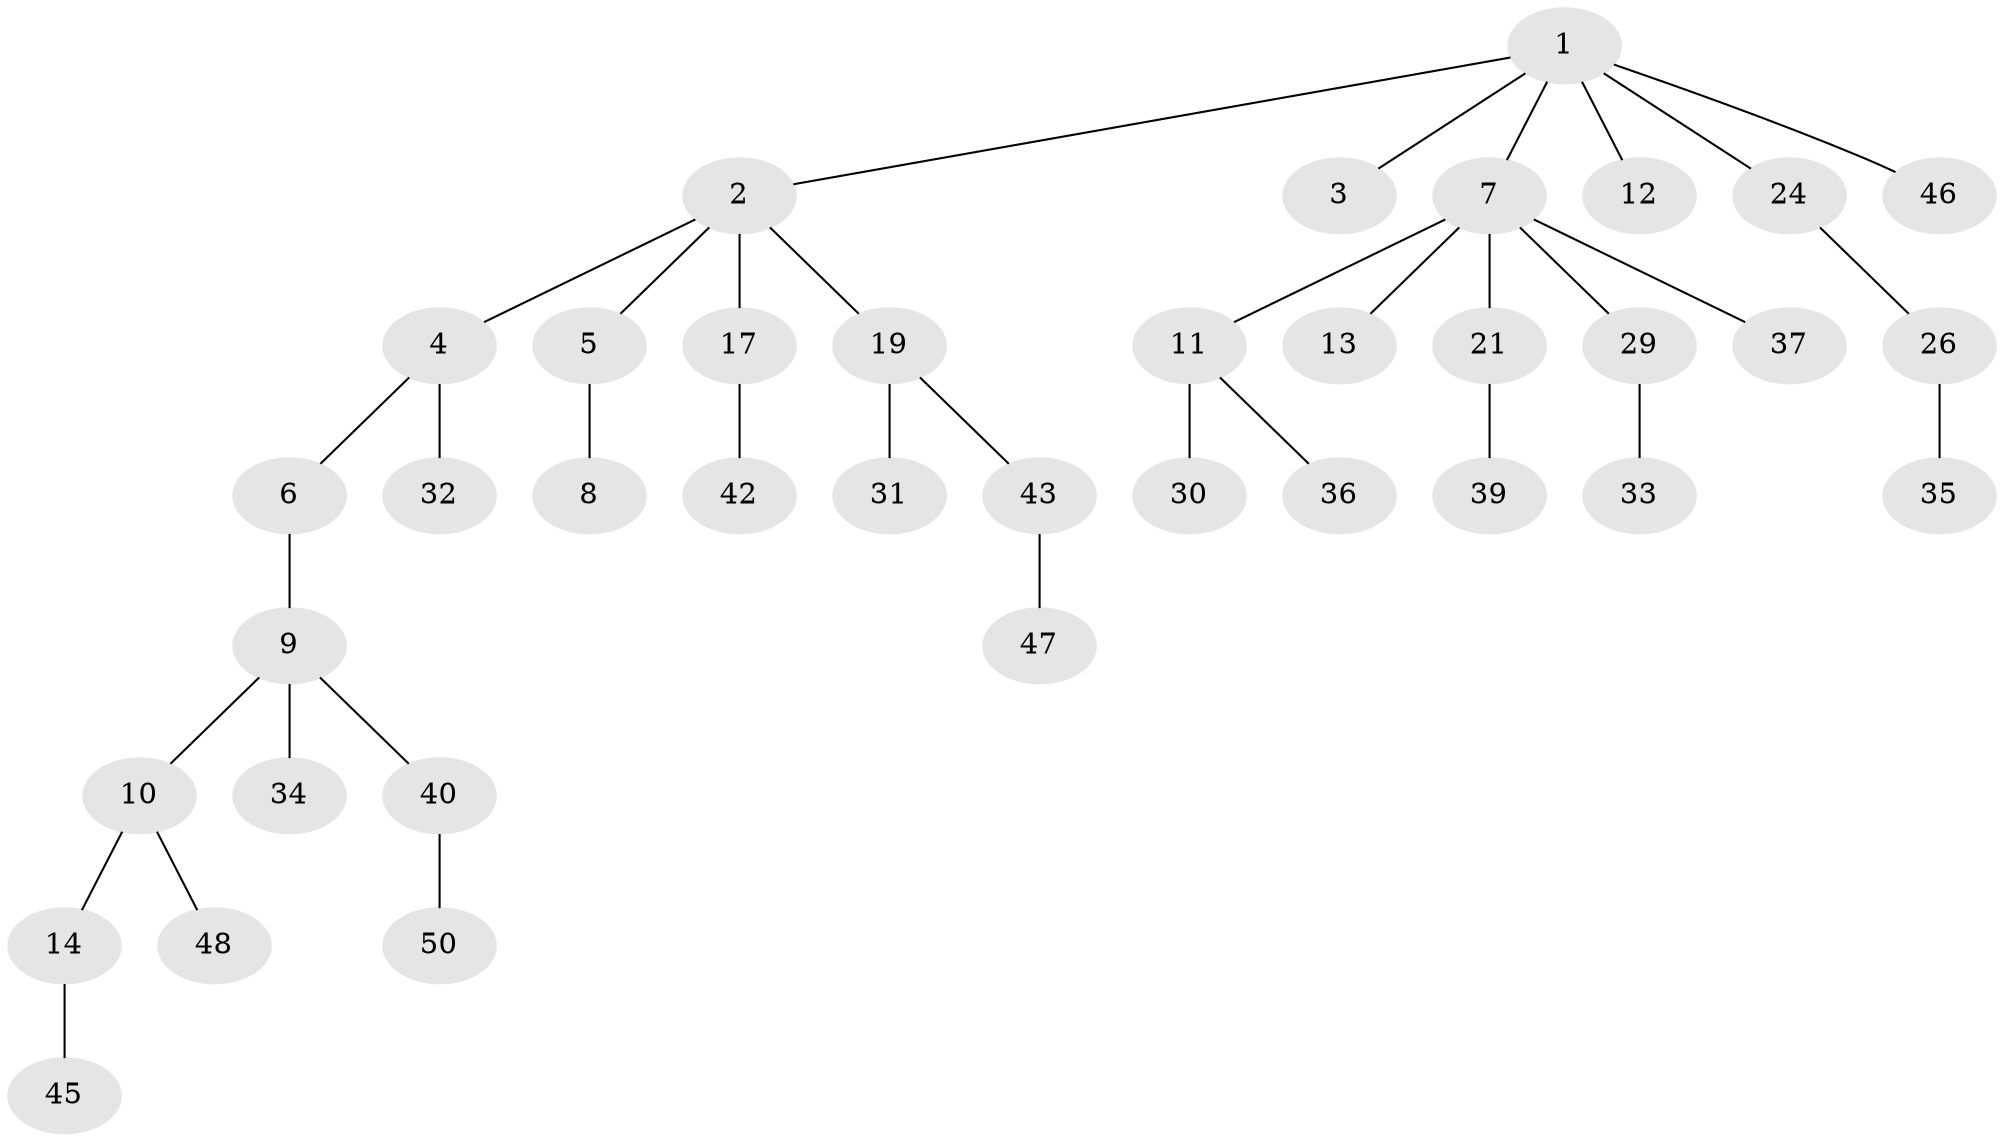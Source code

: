 // original degree distribution, {7: 0.017857142857142856, 6: 0.03571428571428571, 2: 0.375, 4: 0.05357142857142857, 3: 0.07142857142857142, 1: 0.44642857142857145}
// Generated by graph-tools (version 1.1) at 2025/11/02/27/25 16:11:28]
// undirected, 37 vertices, 36 edges
graph export_dot {
graph [start="1"]
  node [color=gray90,style=filled];
  1 [super="+15"];
  2 [super="+55"];
  3 [super="+52"];
  4 [super="+51"];
  5;
  6;
  7 [super="+18"];
  8 [super="+23"];
  9 [super="+16"];
  10 [super="+28"];
  11 [super="+25"];
  12;
  13;
  14 [super="+56"];
  17 [super="+20"];
  19 [super="+22"];
  21 [super="+49"];
  24;
  26 [super="+27"];
  29;
  30;
  31;
  32;
  33 [super="+54"];
  34;
  35;
  36 [super="+38"];
  37;
  39;
  40 [super="+41"];
  42;
  43 [super="+44"];
  45;
  46;
  47;
  48;
  50 [super="+53"];
  1 -- 2;
  1 -- 3;
  1 -- 7;
  1 -- 12;
  1 -- 24;
  1 -- 46;
  2 -- 4;
  2 -- 5;
  2 -- 17;
  2 -- 19;
  4 -- 6;
  4 -- 32;
  5 -- 8;
  6 -- 9;
  7 -- 11;
  7 -- 13;
  7 -- 21;
  7 -- 29;
  7 -- 37;
  9 -- 10;
  9 -- 40;
  9 -- 34;
  10 -- 14;
  10 -- 48;
  11 -- 30;
  11 -- 36;
  14 -- 45;
  17 -- 42;
  19 -- 43;
  19 -- 31;
  21 -- 39;
  24 -- 26;
  26 -- 35;
  29 -- 33;
  40 -- 50;
  43 -- 47;
}
